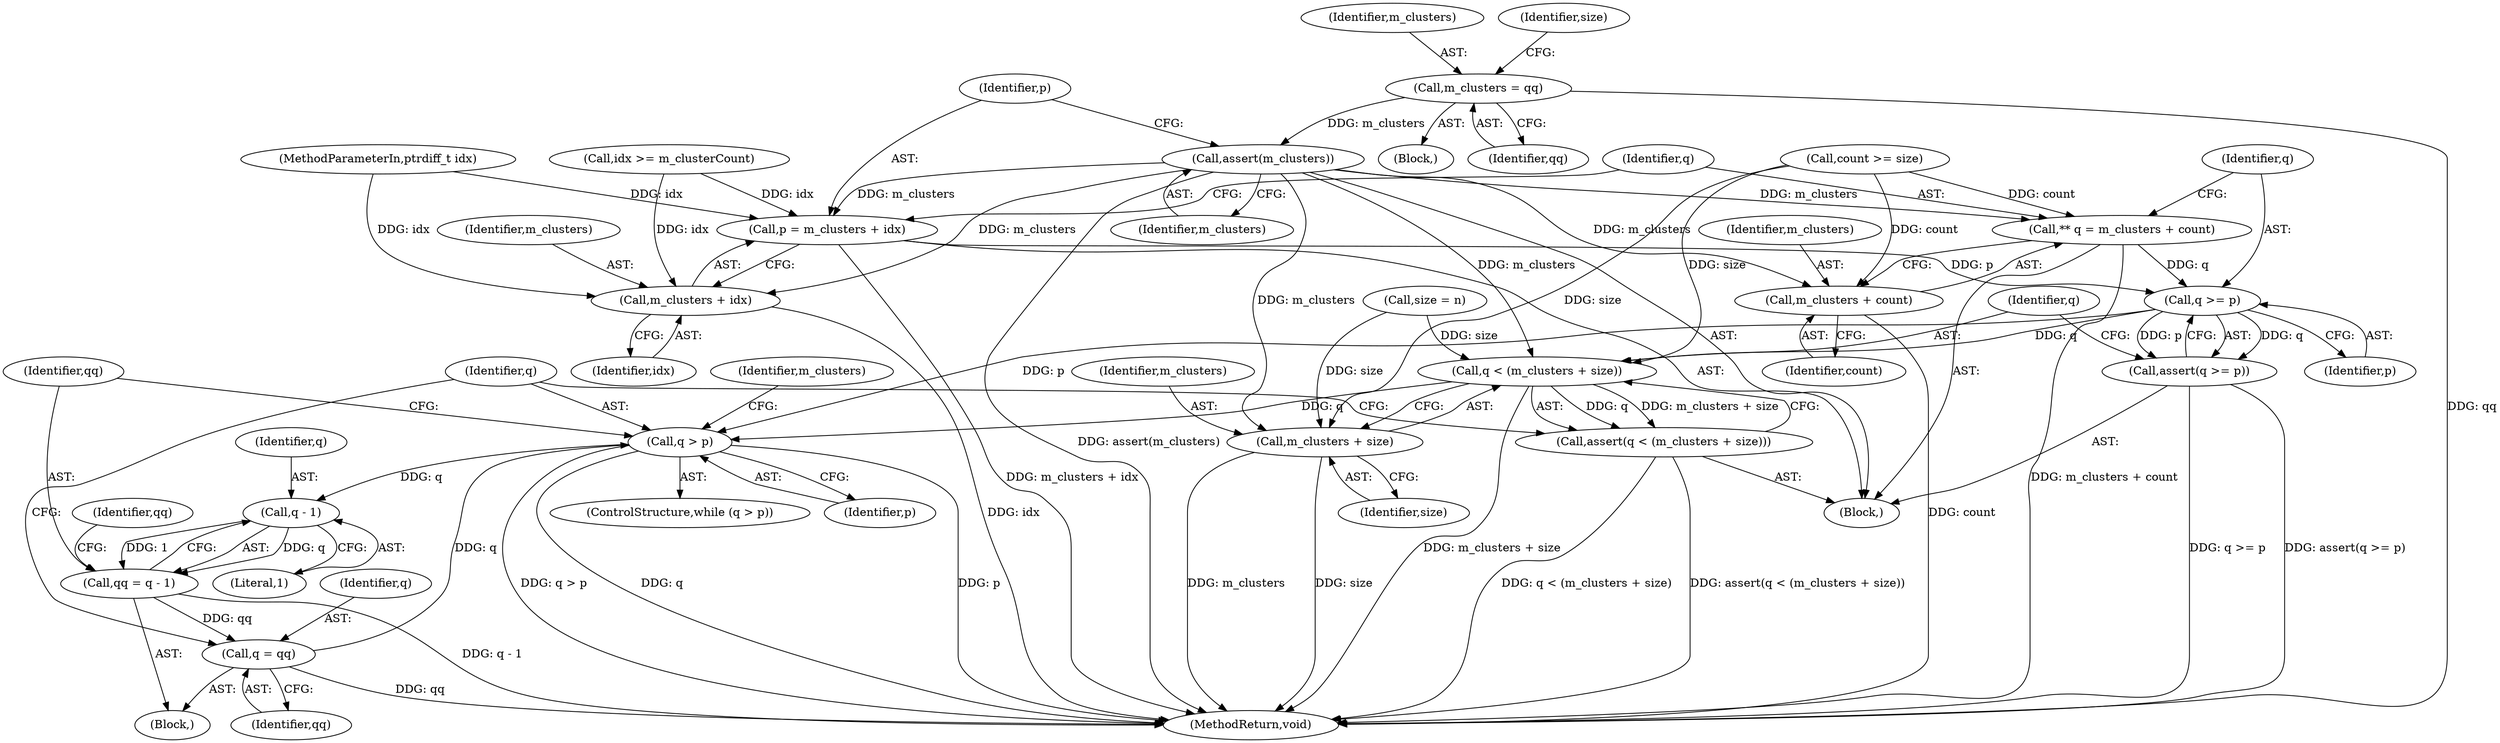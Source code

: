 digraph "1_Android_04839626ed859623901ebd3a5fd483982186b59d_193@API" {
"1000178" [label="(Call,assert(m_clusters))"];
"1000172" [label="(Call,m_clusters = qq)"];
"1000180" [label="(Call,p = m_clusters + idx)"];
"1000192" [label="(Call,q >= p)"];
"1000191" [label="(Call,assert(q >= p))"];
"1000196" [label="(Call,q < (m_clusters + size))"];
"1000195" [label="(Call,assert(q < (m_clusters + size)))"];
"1000202" [label="(Call,q > p)"];
"1000208" [label="(Call,q - 1)"];
"1000206" [label="(Call,qq = q - 1)"];
"1000223" [label="(Call,q = qq)"];
"1000182" [label="(Call,m_clusters + idx)"];
"1000186" [label="(Call,** q = m_clusters + count)"];
"1000188" [label="(Call,m_clusters + count)"];
"1000198" [label="(Call,m_clusters + size)"];
"1000205" [label="(Block,)"];
"1000198" [label="(Call,m_clusters + size)"];
"1000178" [label="(Call,assert(m_clusters))"];
"1000131" [label="(Call,count >= size)"];
"1000203" [label="(Identifier,q)"];
"1000182" [label="(Call,m_clusters + idx)"];
"1000174" [label="(Identifier,qq)"];
"1000209" [label="(Identifier,q)"];
"1000195" [label="(Call,assert(q < (m_clusters + size)))"];
"1000175" [label="(Call,size = n)"];
"1000181" [label="(Identifier,p)"];
"1000204" [label="(Identifier,p)"];
"1000228" [label="(Identifier,m_clusters)"];
"1000173" [label="(Identifier,m_clusters)"];
"1000186" [label="(Call,** q = m_clusters + count)"];
"1000196" [label="(Call,q < (m_clusters + size))"];
"1000199" [label="(Identifier,m_clusters)"];
"1000188" [label="(Call,m_clusters + count)"];
"1000192" [label="(Call,q >= p)"];
"1000201" [label="(ControlStructure,while (q > p))"];
"1000180" [label="(Call,p = m_clusters + idx)"];
"1000176" [label="(Identifier,size)"];
"1000197" [label="(Identifier,q)"];
"1000210" [label="(Literal,1)"];
"1000233" [label="(MethodReturn,void)"];
"1000225" [label="(Identifier,qq)"];
"1000189" [label="(Identifier,m_clusters)"];
"1000183" [label="(Identifier,m_clusters)"];
"1000184" [label="(Identifier,idx)"];
"1000193" [label="(Identifier,q)"];
"1000172" [label="(Call,m_clusters = qq)"];
"1000134" [label="(Block,)"];
"1000113" [label="(Call,idx >= m_clusterCount)"];
"1000202" [label="(Call,q > p)"];
"1000191" [label="(Call,assert(q >= p))"];
"1000102" [label="(MethodParameterIn,ptrdiff_t idx)"];
"1000187" [label="(Identifier,q)"];
"1000215" [label="(Identifier,qq)"];
"1000224" [label="(Identifier,q)"];
"1000208" [label="(Call,q - 1)"];
"1000179" [label="(Identifier,m_clusters)"];
"1000206" [label="(Call,qq = q - 1)"];
"1000207" [label="(Identifier,qq)"];
"1000190" [label="(Identifier,count)"];
"1000103" [label="(Block,)"];
"1000223" [label="(Call,q = qq)"];
"1000200" [label="(Identifier,size)"];
"1000194" [label="(Identifier,p)"];
"1000178" -> "1000103"  [label="AST: "];
"1000178" -> "1000179"  [label="CFG: "];
"1000179" -> "1000178"  [label="AST: "];
"1000181" -> "1000178"  [label="CFG: "];
"1000178" -> "1000233"  [label="DDG: assert(m_clusters)"];
"1000172" -> "1000178"  [label="DDG: m_clusters"];
"1000178" -> "1000180"  [label="DDG: m_clusters"];
"1000178" -> "1000182"  [label="DDG: m_clusters"];
"1000178" -> "1000186"  [label="DDG: m_clusters"];
"1000178" -> "1000188"  [label="DDG: m_clusters"];
"1000178" -> "1000196"  [label="DDG: m_clusters"];
"1000178" -> "1000198"  [label="DDG: m_clusters"];
"1000172" -> "1000134"  [label="AST: "];
"1000172" -> "1000174"  [label="CFG: "];
"1000173" -> "1000172"  [label="AST: "];
"1000174" -> "1000172"  [label="AST: "];
"1000176" -> "1000172"  [label="CFG: "];
"1000172" -> "1000233"  [label="DDG: qq"];
"1000180" -> "1000103"  [label="AST: "];
"1000180" -> "1000182"  [label="CFG: "];
"1000181" -> "1000180"  [label="AST: "];
"1000182" -> "1000180"  [label="AST: "];
"1000187" -> "1000180"  [label="CFG: "];
"1000180" -> "1000233"  [label="DDG: m_clusters + idx"];
"1000113" -> "1000180"  [label="DDG: idx"];
"1000102" -> "1000180"  [label="DDG: idx"];
"1000180" -> "1000192"  [label="DDG: p"];
"1000192" -> "1000191"  [label="AST: "];
"1000192" -> "1000194"  [label="CFG: "];
"1000193" -> "1000192"  [label="AST: "];
"1000194" -> "1000192"  [label="AST: "];
"1000191" -> "1000192"  [label="CFG: "];
"1000192" -> "1000191"  [label="DDG: q"];
"1000192" -> "1000191"  [label="DDG: p"];
"1000186" -> "1000192"  [label="DDG: q"];
"1000192" -> "1000196"  [label="DDG: q"];
"1000192" -> "1000202"  [label="DDG: p"];
"1000191" -> "1000103"  [label="AST: "];
"1000197" -> "1000191"  [label="CFG: "];
"1000191" -> "1000233"  [label="DDG: assert(q >= p)"];
"1000191" -> "1000233"  [label="DDG: q >= p"];
"1000196" -> "1000195"  [label="AST: "];
"1000196" -> "1000198"  [label="CFG: "];
"1000197" -> "1000196"  [label="AST: "];
"1000198" -> "1000196"  [label="AST: "];
"1000195" -> "1000196"  [label="CFG: "];
"1000196" -> "1000233"  [label="DDG: m_clusters + size"];
"1000196" -> "1000195"  [label="DDG: q"];
"1000196" -> "1000195"  [label="DDG: m_clusters + size"];
"1000175" -> "1000196"  [label="DDG: size"];
"1000131" -> "1000196"  [label="DDG: size"];
"1000196" -> "1000202"  [label="DDG: q"];
"1000195" -> "1000103"  [label="AST: "];
"1000203" -> "1000195"  [label="CFG: "];
"1000195" -> "1000233"  [label="DDG: assert(q < (m_clusters + size))"];
"1000195" -> "1000233"  [label="DDG: q < (m_clusters + size)"];
"1000202" -> "1000201"  [label="AST: "];
"1000202" -> "1000204"  [label="CFG: "];
"1000203" -> "1000202"  [label="AST: "];
"1000204" -> "1000202"  [label="AST: "];
"1000207" -> "1000202"  [label="CFG: "];
"1000228" -> "1000202"  [label="CFG: "];
"1000202" -> "1000233"  [label="DDG: q"];
"1000202" -> "1000233"  [label="DDG: p"];
"1000202" -> "1000233"  [label="DDG: q > p"];
"1000223" -> "1000202"  [label="DDG: q"];
"1000202" -> "1000208"  [label="DDG: q"];
"1000208" -> "1000206"  [label="AST: "];
"1000208" -> "1000210"  [label="CFG: "];
"1000209" -> "1000208"  [label="AST: "];
"1000210" -> "1000208"  [label="AST: "];
"1000206" -> "1000208"  [label="CFG: "];
"1000208" -> "1000206"  [label="DDG: q"];
"1000208" -> "1000206"  [label="DDG: 1"];
"1000206" -> "1000205"  [label="AST: "];
"1000207" -> "1000206"  [label="AST: "];
"1000215" -> "1000206"  [label="CFG: "];
"1000206" -> "1000233"  [label="DDG: q - 1"];
"1000206" -> "1000223"  [label="DDG: qq"];
"1000223" -> "1000205"  [label="AST: "];
"1000223" -> "1000225"  [label="CFG: "];
"1000224" -> "1000223"  [label="AST: "];
"1000225" -> "1000223"  [label="AST: "];
"1000203" -> "1000223"  [label="CFG: "];
"1000223" -> "1000233"  [label="DDG: qq"];
"1000182" -> "1000184"  [label="CFG: "];
"1000183" -> "1000182"  [label="AST: "];
"1000184" -> "1000182"  [label="AST: "];
"1000182" -> "1000233"  [label="DDG: idx"];
"1000113" -> "1000182"  [label="DDG: idx"];
"1000102" -> "1000182"  [label="DDG: idx"];
"1000186" -> "1000103"  [label="AST: "];
"1000186" -> "1000188"  [label="CFG: "];
"1000187" -> "1000186"  [label="AST: "];
"1000188" -> "1000186"  [label="AST: "];
"1000193" -> "1000186"  [label="CFG: "];
"1000186" -> "1000233"  [label="DDG: m_clusters + count"];
"1000131" -> "1000186"  [label="DDG: count"];
"1000188" -> "1000190"  [label="CFG: "];
"1000189" -> "1000188"  [label="AST: "];
"1000190" -> "1000188"  [label="AST: "];
"1000188" -> "1000233"  [label="DDG: count"];
"1000131" -> "1000188"  [label="DDG: count"];
"1000198" -> "1000200"  [label="CFG: "];
"1000199" -> "1000198"  [label="AST: "];
"1000200" -> "1000198"  [label="AST: "];
"1000198" -> "1000233"  [label="DDG: size"];
"1000198" -> "1000233"  [label="DDG: m_clusters"];
"1000175" -> "1000198"  [label="DDG: size"];
"1000131" -> "1000198"  [label="DDG: size"];
}
